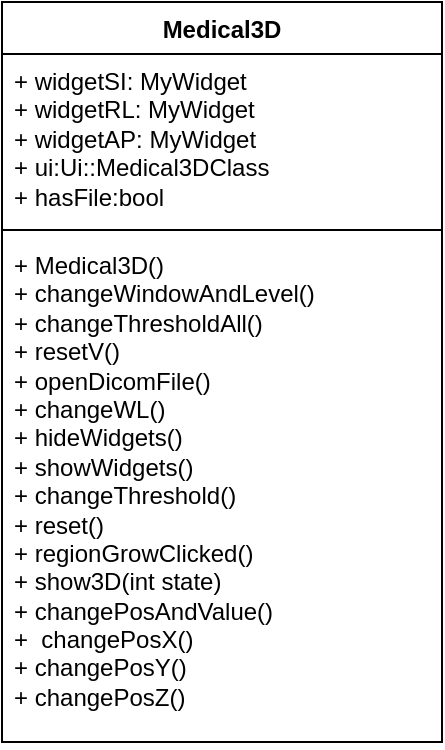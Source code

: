 <mxfile version="22.0.8" type="github">
  <diagram name="第 1 页" id="lpmIqj96o6nbFMANcRbQ">
    <mxGraphModel dx="1050" dy="522" grid="1" gridSize="10" guides="1" tooltips="1" connect="1" arrows="1" fold="1" page="1" pageScale="1" pageWidth="827" pageHeight="1169" math="0" shadow="0">
      <root>
        <mxCell id="0" />
        <mxCell id="1" parent="0" />
        <mxCell id="Ai5a5DdjTyVYd-iUiSek-6" value="Medical3D" style="swimlane;fontStyle=1;align=center;verticalAlign=top;childLayout=stackLayout;horizontal=1;startSize=26;horizontalStack=0;resizeParent=1;resizeParentMax=0;resizeLast=0;collapsible=1;marginBottom=0;whiteSpace=wrap;html=1;" vertex="1" parent="1">
          <mxGeometry x="180" y="100" width="220" height="370" as="geometry" />
        </mxCell>
        <mxCell id="Ai5a5DdjTyVYd-iUiSek-7" value="+ widgetSI: MyWidget&lt;br&gt;+ widgetRL: MyWidget&lt;br&gt;+ widgetAP: MyWidget&lt;br&gt;+ ui:Ui::Medical3DClass&lt;br&gt;+ hasFile:bool" style="text;strokeColor=none;fillColor=none;align=left;verticalAlign=top;spacingLeft=4;spacingRight=4;overflow=hidden;rotatable=0;points=[[0,0.5],[1,0.5]];portConstraint=eastwest;whiteSpace=wrap;html=1;" vertex="1" parent="Ai5a5DdjTyVYd-iUiSek-6">
          <mxGeometry y="26" width="220" height="84" as="geometry" />
        </mxCell>
        <mxCell id="Ai5a5DdjTyVYd-iUiSek-8" value="" style="line;strokeWidth=1;fillColor=none;align=left;verticalAlign=middle;spacingTop=-1;spacingLeft=3;spacingRight=3;rotatable=0;labelPosition=right;points=[];portConstraint=eastwest;strokeColor=inherit;" vertex="1" parent="Ai5a5DdjTyVYd-iUiSek-6">
          <mxGeometry y="110" width="220" height="8" as="geometry" />
        </mxCell>
        <mxCell id="Ai5a5DdjTyVYd-iUiSek-9" value="&lt;span style=&quot;background-color: initial;&quot;&gt;+ Medical3D()&lt;/span&gt;&lt;br&gt;&lt;div&gt;&lt;span style=&quot;background-color: initial;&quot;&gt;+ changeWindowAndLevel()&lt;/span&gt;&lt;br&gt;&lt;/div&gt;&lt;div&gt;+ changeThresholdAll()&lt;/div&gt;&lt;div&gt;+ resetV()&lt;/div&gt;&lt;div&gt;&lt;span style=&quot;background-color: initial;&quot;&gt;+ openDicomFile()&lt;/span&gt;&lt;br&gt;&lt;/div&gt;&lt;div&gt;+ changeWL()&lt;span style=&quot;&quot;&gt;&lt;/span&gt;&lt;/div&gt;&lt;div&gt;+ hideWidgets()&lt;/div&gt;&lt;div&gt;+ showWidgets()&lt;/div&gt;&lt;div&gt;+ changeThreshold()&lt;/div&gt;&lt;div&gt;+ reset()&lt;/div&gt;&lt;div&gt;+ regionGrowClicked()&lt;/div&gt;&lt;div&gt;+ show3D(int state)&lt;/div&gt;&lt;div&gt;+ changePosAndValue()&lt;/div&gt;&lt;div&gt;+&amp;nbsp; changePosX()&lt;/div&gt;&lt;div&gt;+ changePosY()&lt;/div&gt;&lt;div&gt;+ changePosZ()&lt;/div&gt;" style="text;strokeColor=none;fillColor=none;align=left;verticalAlign=top;spacingLeft=4;spacingRight=4;overflow=hidden;rotatable=0;points=[[0,0.5],[1,0.5]];portConstraint=eastwest;whiteSpace=wrap;html=1;" vertex="1" parent="Ai5a5DdjTyVYd-iUiSek-6">
          <mxGeometry y="118" width="220" height="252" as="geometry" />
        </mxCell>
      </root>
    </mxGraphModel>
  </diagram>
</mxfile>
